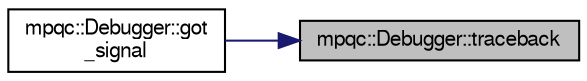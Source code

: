 digraph "mpqc::Debugger::traceback"
{
 // LATEX_PDF_SIZE
  edge [fontname="FreeSans",fontsize="10",labelfontname="FreeSans",labelfontsize="10"];
  node [fontname="FreeSans",fontsize="10",shape=record];
  rankdir="RL";
  Node1 [label="mpqc::Debugger::traceback",height=0.2,width=0.4,color="black", fillcolor="grey75", style="filled", fontcolor="black",tooltip=" "];
  Node1 -> Node2 [dir="back",color="midnightblue",fontsize="10",style="solid",fontname="FreeSans"];
  Node2 [label="mpqc::Debugger::got\l_signal",height=0.2,width=0.4,color="black", fillcolor="white", style="filled",URL="$classmpqc_1_1_debugger.html#a14e7cc5aa0e16747eebf152e8f3abb25",tooltip="Called when signal sig is received. This is mainly for internal use."];
}

